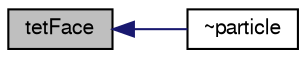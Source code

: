 digraph "tetFace"
{
  bgcolor="transparent";
  edge [fontname="FreeSans",fontsize="10",labelfontname="FreeSans",labelfontsize="10"];
  node [fontname="FreeSans",fontsize="10",shape=record];
  rankdir="LR";
  Node3469 [label="tetFace",height=0.2,width=0.4,color="black", fillcolor="grey75", style="filled", fontcolor="black"];
  Node3469 -> Node3470 [dir="back",color="midnightblue",fontsize="10",style="solid",fontname="FreeSans"];
  Node3470 [label="~particle",height=0.2,width=0.4,color="black",URL="$a23586.html#a21cc76910d09c0550f6ce9f2ed3b2f52",tooltip="Destructor. "];
}

